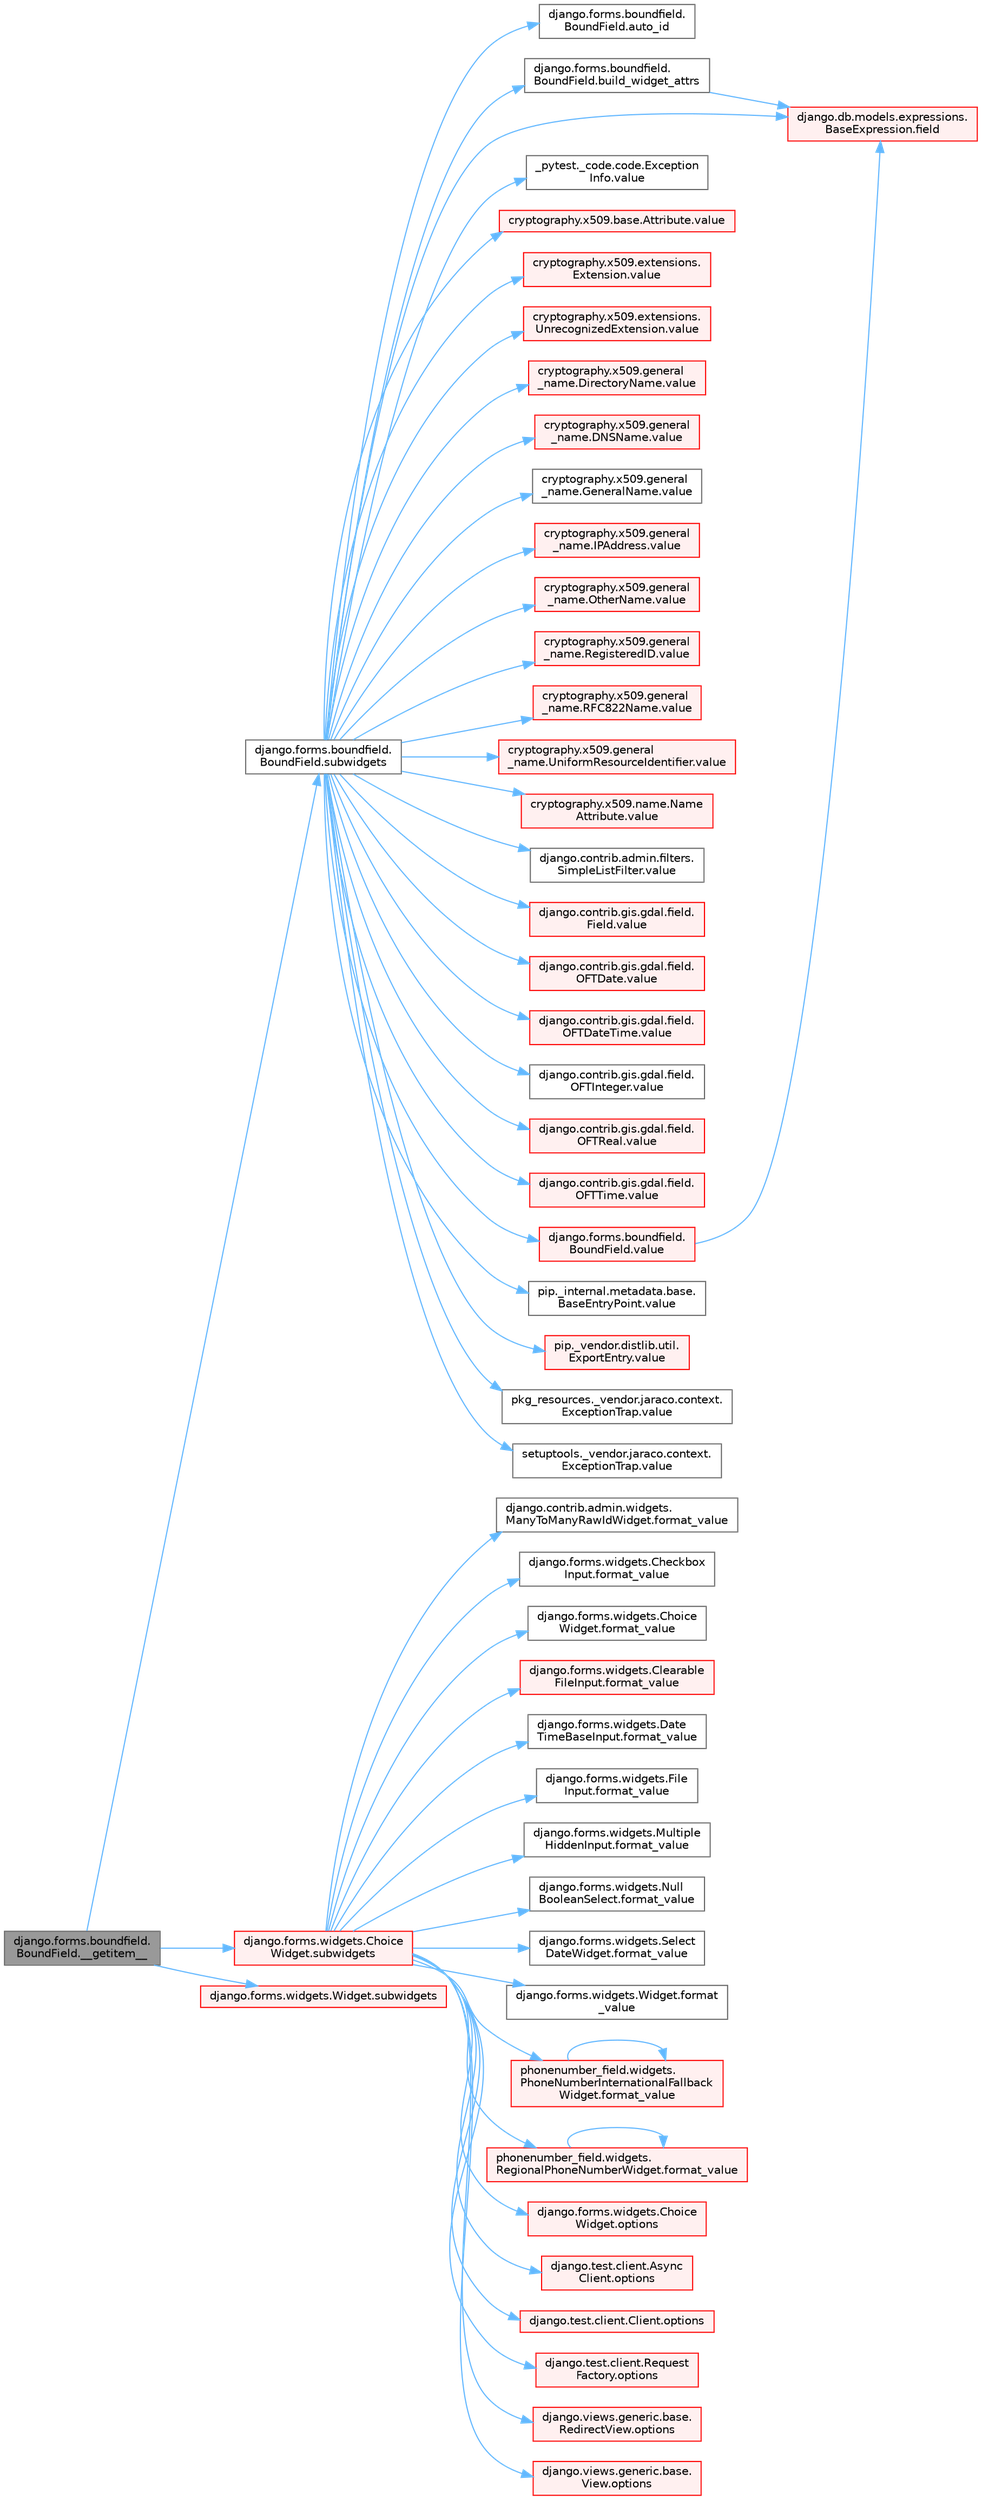 digraph "django.forms.boundfield.BoundField.__getitem__"
{
 // LATEX_PDF_SIZE
  bgcolor="transparent";
  edge [fontname=Helvetica,fontsize=10,labelfontname=Helvetica,labelfontsize=10];
  node [fontname=Helvetica,fontsize=10,shape=box,height=0.2,width=0.4];
  rankdir="LR";
  Node1 [id="Node000001",label="django.forms.boundfield.\lBoundField.__getitem__",height=0.2,width=0.4,color="gray40", fillcolor="grey60", style="filled", fontcolor="black",tooltip=" "];
  Node1 -> Node2 [id="edge1_Node000001_Node000002",color="steelblue1",style="solid",tooltip=" "];
  Node2 [id="Node000002",label="django.forms.boundfield.\lBoundField.subwidgets",height=0.2,width=0.4,color="grey40", fillcolor="white", style="filled",URL="$classdjango_1_1forms_1_1boundfield_1_1_bound_field.html#a149d988039e4fea1aaa5913d91c92e1e",tooltip=" "];
  Node2 -> Node3 [id="edge2_Node000002_Node000003",color="steelblue1",style="solid",tooltip=" "];
  Node3 [id="Node000003",label="django.forms.boundfield.\lBoundField.auto_id",height=0.2,width=0.4,color="grey40", fillcolor="white", style="filled",URL="$classdjango_1_1forms_1_1boundfield_1_1_bound_field.html#ae7b115e17041dcc8625b27f5e055a47c",tooltip=" "];
  Node2 -> Node4 [id="edge3_Node000002_Node000004",color="steelblue1",style="solid",tooltip=" "];
  Node4 [id="Node000004",label="django.forms.boundfield.\lBoundField.build_widget_attrs",height=0.2,width=0.4,color="grey40", fillcolor="white", style="filled",URL="$classdjango_1_1forms_1_1boundfield_1_1_bound_field.html#a2af85cee25fc51aa95c98f61d3590615",tooltip=" "];
  Node4 -> Node5 [id="edge4_Node000004_Node000005",color="steelblue1",style="solid",tooltip=" "];
  Node5 [id="Node000005",label="django.db.models.expressions.\lBaseExpression.field",height=0.2,width=0.4,color="red", fillcolor="#FFF0F0", style="filled",URL="$classdjango_1_1db_1_1models_1_1expressions_1_1_base_expression.html#a70aeb35391ada82c2e9f02b1c3ac150c",tooltip=" "];
  Node2 -> Node5 [id="edge5_Node000002_Node000005",color="steelblue1",style="solid",tooltip=" "];
  Node2 -> Node494 [id="edge6_Node000002_Node000494",color="steelblue1",style="solid",tooltip=" "];
  Node494 [id="Node000494",label="_pytest._code.code.Exception\lInfo.value",height=0.2,width=0.4,color="grey40", fillcolor="white", style="filled",URL="$class__pytest_1_1__code_1_1code_1_1_exception_info.html#a65675b4b4254ece8c2b96f442ffa6a75",tooltip=" "];
  Node2 -> Node495 [id="edge7_Node000002_Node000495",color="steelblue1",style="solid",tooltip=" "];
  Node495 [id="Node000495",label="cryptography.x509.base.Attribute.value",height=0.2,width=0.4,color="red", fillcolor="#FFF0F0", style="filled",URL="$classcryptography_1_1x509_1_1base_1_1_attribute.html#a60472bf1e6c7d1a19111b910c23c097a",tooltip=" "];
  Node2 -> Node499 [id="edge8_Node000002_Node000499",color="steelblue1",style="solid",tooltip=" "];
  Node499 [id="Node000499",label="cryptography.x509.extensions.\lExtension.value",height=0.2,width=0.4,color="red", fillcolor="#FFF0F0", style="filled",URL="$classcryptography_1_1x509_1_1extensions_1_1_extension.html#a8c49255768af4af1c07670fd09fe42a7",tooltip=" "];
  Node2 -> Node500 [id="edge9_Node000002_Node000500",color="steelblue1",style="solid",tooltip=" "];
  Node500 [id="Node000500",label="cryptography.x509.extensions.\lUnrecognizedExtension.value",height=0.2,width=0.4,color="red", fillcolor="#FFF0F0", style="filled",URL="$classcryptography_1_1x509_1_1extensions_1_1_unrecognized_extension.html#a9992d78623e649a72caf3f3ce5a2c0f9",tooltip=" "];
  Node2 -> Node501 [id="edge10_Node000002_Node000501",color="steelblue1",style="solid",tooltip=" "];
  Node501 [id="Node000501",label="cryptography.x509.general\l_name.DirectoryName.value",height=0.2,width=0.4,color="red", fillcolor="#FFF0F0", style="filled",URL="$classcryptography_1_1x509_1_1general__name_1_1_directory_name.html#a68ccf077d3347ac26ff3c85cb234c9fe",tooltip=" "];
  Node2 -> Node502 [id="edge11_Node000002_Node000502",color="steelblue1",style="solid",tooltip=" "];
  Node502 [id="Node000502",label="cryptography.x509.general\l_name.DNSName.value",height=0.2,width=0.4,color="red", fillcolor="#FFF0F0", style="filled",URL="$classcryptography_1_1x509_1_1general__name_1_1_d_n_s_name.html#a93b054a2226f3b5f15aa11e51e8b2357",tooltip=" "];
  Node2 -> Node503 [id="edge12_Node000002_Node000503",color="steelblue1",style="solid",tooltip=" "];
  Node503 [id="Node000503",label="cryptography.x509.general\l_name.GeneralName.value",height=0.2,width=0.4,color="grey40", fillcolor="white", style="filled",URL="$classcryptography_1_1x509_1_1general__name_1_1_general_name.html#a6eebdc32cba49fb672f0904be4be684a",tooltip=" "];
  Node2 -> Node504 [id="edge13_Node000002_Node000504",color="steelblue1",style="solid",tooltip=" "];
  Node504 [id="Node000504",label="cryptography.x509.general\l_name.IPAddress.value",height=0.2,width=0.4,color="red", fillcolor="#FFF0F0", style="filled",URL="$classcryptography_1_1x509_1_1general__name_1_1_i_p_address.html#a514cf4d34f9d4eac1db384e30bfd545c",tooltip=" "];
  Node2 -> Node505 [id="edge14_Node000002_Node000505",color="steelblue1",style="solid",tooltip=" "];
  Node505 [id="Node000505",label="cryptography.x509.general\l_name.OtherName.value",height=0.2,width=0.4,color="red", fillcolor="#FFF0F0", style="filled",URL="$classcryptography_1_1x509_1_1general__name_1_1_other_name.html#adc049986474090e83a8ff9ed596f53f6",tooltip=" "];
  Node2 -> Node506 [id="edge15_Node000002_Node000506",color="steelblue1",style="solid",tooltip=" "];
  Node506 [id="Node000506",label="cryptography.x509.general\l_name.RegisteredID.value",height=0.2,width=0.4,color="red", fillcolor="#FFF0F0", style="filled",URL="$classcryptography_1_1x509_1_1general__name_1_1_registered_i_d.html#a54915bad33598e65e1299ae76700053c",tooltip=" "];
  Node2 -> Node507 [id="edge16_Node000002_Node000507",color="steelblue1",style="solid",tooltip=" "];
  Node507 [id="Node000507",label="cryptography.x509.general\l_name.RFC822Name.value",height=0.2,width=0.4,color="red", fillcolor="#FFF0F0", style="filled",URL="$classcryptography_1_1x509_1_1general__name_1_1_r_f_c822_name.html#a63c29183b28ccc19efeb5894b261e70d",tooltip=" "];
  Node2 -> Node508 [id="edge17_Node000002_Node000508",color="steelblue1",style="solid",tooltip=" "];
  Node508 [id="Node000508",label="cryptography.x509.general\l_name.UniformResourceIdentifier.value",height=0.2,width=0.4,color="red", fillcolor="#FFF0F0", style="filled",URL="$classcryptography_1_1x509_1_1general__name_1_1_uniform_resource_identifier.html#a62c2508b5e9961e78426b268e20f412f",tooltip=" "];
  Node2 -> Node509 [id="edge18_Node000002_Node000509",color="steelblue1",style="solid",tooltip=" "];
  Node509 [id="Node000509",label="cryptography.x509.name.Name\lAttribute.value",height=0.2,width=0.4,color="red", fillcolor="#FFF0F0", style="filled",URL="$classcryptography_1_1x509_1_1name_1_1_name_attribute.html#af39a23a036a8c8a731fb74018c6c58f7",tooltip=" "];
  Node2 -> Node510 [id="edge19_Node000002_Node000510",color="steelblue1",style="solid",tooltip=" "];
  Node510 [id="Node000510",label="django.contrib.admin.filters.\lSimpleListFilter.value",height=0.2,width=0.4,color="grey40", fillcolor="white", style="filled",URL="$classdjango_1_1contrib_1_1admin_1_1filters_1_1_simple_list_filter.html#aefe5c6c5478d3d2560a882cadc9e7649",tooltip=" "];
  Node2 -> Node511 [id="edge20_Node000002_Node000511",color="steelblue1",style="solid",tooltip=" "];
  Node511 [id="Node000511",label="django.contrib.gis.gdal.field.\lField.value",height=0.2,width=0.4,color="red", fillcolor="#FFF0F0", style="filled",URL="$classdjango_1_1contrib_1_1gis_1_1gdal_1_1field_1_1_field.html#a0534fa49aaead023461bb9458776c33c",tooltip=" "];
  Node2 -> Node518 [id="edge21_Node000002_Node000518",color="steelblue1",style="solid",tooltip=" "];
  Node518 [id="Node000518",label="django.contrib.gis.gdal.field.\lOFTDate.value",height=0.2,width=0.4,color="red", fillcolor="#FFF0F0", style="filled",URL="$classdjango_1_1contrib_1_1gis_1_1gdal_1_1field_1_1_o_f_t_date.html#a1b70bed1d73b01c2dbbb215c85f318b1",tooltip=" "];
  Node2 -> Node521 [id="edge22_Node000002_Node000521",color="steelblue1",style="solid",tooltip=" "];
  Node521 [id="Node000521",label="django.contrib.gis.gdal.field.\lOFTDateTime.value",height=0.2,width=0.4,color="red", fillcolor="#FFF0F0", style="filled",URL="$classdjango_1_1contrib_1_1gis_1_1gdal_1_1field_1_1_o_f_t_date_time.html#a90dc99581d0efab92ef193eaea54300e",tooltip=" "];
  Node2 -> Node522 [id="edge23_Node000002_Node000522",color="steelblue1",style="solid",tooltip=" "];
  Node522 [id="Node000522",label="django.contrib.gis.gdal.field.\lOFTInteger.value",height=0.2,width=0.4,color="grey40", fillcolor="white", style="filled",URL="$classdjango_1_1contrib_1_1gis_1_1gdal_1_1field_1_1_o_f_t_integer.html#ae8b59256eee84f0198bfe27ae73c2f40",tooltip=" "];
  Node2 -> Node523 [id="edge24_Node000002_Node000523",color="steelblue1",style="solid",tooltip=" "];
  Node523 [id="Node000523",label="django.contrib.gis.gdal.field.\lOFTReal.value",height=0.2,width=0.4,color="red", fillcolor="#FFF0F0", style="filled",URL="$classdjango_1_1contrib_1_1gis_1_1gdal_1_1field_1_1_o_f_t_real.html#af38e5fdd4622d4f12649b8b882dae3c9",tooltip=" "];
  Node2 -> Node525 [id="edge25_Node000002_Node000525",color="steelblue1",style="solid",tooltip=" "];
  Node525 [id="Node000525",label="django.contrib.gis.gdal.field.\lOFTTime.value",height=0.2,width=0.4,color="red", fillcolor="#FFF0F0", style="filled",URL="$classdjango_1_1contrib_1_1gis_1_1gdal_1_1field_1_1_o_f_t_time.html#a5409d5a314e03fe5dec94170182a1942",tooltip=" "];
  Node2 -> Node526 [id="edge26_Node000002_Node000526",color="steelblue1",style="solid",tooltip=" "];
  Node526 [id="Node000526",label="django.forms.boundfield.\lBoundField.value",height=0.2,width=0.4,color="red", fillcolor="#FFF0F0", style="filled",URL="$classdjango_1_1forms_1_1boundfield_1_1_bound_field.html#a477fc97c541321eb1218c4287678ce5e",tooltip=" "];
  Node526 -> Node5 [id="edge27_Node000526_Node000005",color="steelblue1",style="solid",tooltip=" "];
  Node2 -> Node610 [id="edge28_Node000002_Node000610",color="steelblue1",style="solid",tooltip=" "];
  Node610 [id="Node000610",label="pip._internal.metadata.base.\lBaseEntryPoint.value",height=0.2,width=0.4,color="grey40", fillcolor="white", style="filled",URL="$classpip_1_1__internal_1_1metadata_1_1base_1_1_base_entry_point.html#a446ba6422d9cd9c14da8fdd2cbb91a25",tooltip=" "];
  Node2 -> Node611 [id="edge29_Node000002_Node000611",color="steelblue1",style="solid",tooltip=" "];
  Node611 [id="Node000611",label="pip._vendor.distlib.util.\lExportEntry.value",height=0.2,width=0.4,color="red", fillcolor="#FFF0F0", style="filled",URL="$classpip_1_1__vendor_1_1distlib_1_1util_1_1_export_entry.html#a7c58cd5235937bd538b1c0583bd51fda",tooltip=" "];
  Node2 -> Node614 [id="edge30_Node000002_Node000614",color="steelblue1",style="solid",tooltip=" "];
  Node614 [id="Node000614",label="pkg_resources._vendor.jaraco.context.\lExceptionTrap.value",height=0.2,width=0.4,color="grey40", fillcolor="white", style="filled",URL="$classpkg__resources_1_1__vendor_1_1jaraco_1_1context_1_1_exception_trap.html#a39fb0ebf79a980f43ac06486340130e5",tooltip=" "];
  Node2 -> Node615 [id="edge31_Node000002_Node000615",color="steelblue1",style="solid",tooltip=" "];
  Node615 [id="Node000615",label="setuptools._vendor.jaraco.context.\lExceptionTrap.value",height=0.2,width=0.4,color="grey40", fillcolor="white", style="filled",URL="$classsetuptools_1_1__vendor_1_1jaraco_1_1context_1_1_exception_trap.html#a92eaef82df6b864df0489085d65435f1",tooltip=" "];
  Node1 -> Node4511 [id="edge32_Node000001_Node004511",color="steelblue1",style="solid",tooltip=" "];
  Node4511 [id="Node004511",label="django.forms.widgets.Choice\lWidget.subwidgets",height=0.2,width=0.4,color="red", fillcolor="#FFF0F0", style="filled",URL="$classdjango_1_1forms_1_1widgets_1_1_choice_widget.html#aab03e5a77535b14da96a4dbd7ca057e4",tooltip=" "];
  Node4511 -> Node4512 [id="edge33_Node004511_Node004512",color="steelblue1",style="solid",tooltip=" "];
  Node4512 [id="Node004512",label="django.contrib.admin.widgets.\lManyToManyRawIdWidget.format_value",height=0.2,width=0.4,color="grey40", fillcolor="white", style="filled",URL="$classdjango_1_1contrib_1_1admin_1_1widgets_1_1_many_to_many_raw_id_widget.html#a6ba243c63425e44f8d25c69e8493da13",tooltip=" "];
  Node4511 -> Node4513 [id="edge34_Node004511_Node004513",color="steelblue1",style="solid",tooltip=" "];
  Node4513 [id="Node004513",label="django.forms.widgets.Checkbox\lInput.format_value",height=0.2,width=0.4,color="grey40", fillcolor="white", style="filled",URL="$classdjango_1_1forms_1_1widgets_1_1_checkbox_input.html#aa098385b11fb675bc7d267554b9e701a",tooltip=" "];
  Node4511 -> Node4514 [id="edge35_Node004511_Node004514",color="steelblue1",style="solid",tooltip=" "];
  Node4514 [id="Node004514",label="django.forms.widgets.Choice\lWidget.format_value",height=0.2,width=0.4,color="grey40", fillcolor="white", style="filled",URL="$classdjango_1_1forms_1_1widgets_1_1_choice_widget.html#aadcfff445d9cc2f36be51911d8764f41",tooltip=" "];
  Node4511 -> Node4515 [id="edge36_Node004511_Node004515",color="steelblue1",style="solid",tooltip=" "];
  Node4515 [id="Node004515",label="django.forms.widgets.Clearable\lFileInput.format_value",height=0.2,width=0.4,color="red", fillcolor="#FFF0F0", style="filled",URL="$classdjango_1_1forms_1_1widgets_1_1_clearable_file_input.html#af264c74dde6e0d301094e942bff8222e",tooltip=" "];
  Node4511 -> Node4516 [id="edge37_Node004511_Node004516",color="steelblue1",style="solid",tooltip=" "];
  Node4516 [id="Node004516",label="django.forms.widgets.Date\lTimeBaseInput.format_value",height=0.2,width=0.4,color="grey40", fillcolor="white", style="filled",URL="$classdjango_1_1forms_1_1widgets_1_1_date_time_base_input.html#a4f218dfd88bb52ee34279074cde3c693",tooltip=" "];
  Node4511 -> Node4517 [id="edge38_Node004511_Node004517",color="steelblue1",style="solid",tooltip=" "];
  Node4517 [id="Node004517",label="django.forms.widgets.File\lInput.format_value",height=0.2,width=0.4,color="grey40", fillcolor="white", style="filled",URL="$classdjango_1_1forms_1_1widgets_1_1_file_input.html#a645024bf02c00a0eaaf246b3e4d65895",tooltip=" "];
  Node4511 -> Node4518 [id="edge39_Node004511_Node004518",color="steelblue1",style="solid",tooltip=" "];
  Node4518 [id="Node004518",label="django.forms.widgets.Multiple\lHiddenInput.format_value",height=0.2,width=0.4,color="grey40", fillcolor="white", style="filled",URL="$classdjango_1_1forms_1_1widgets_1_1_multiple_hidden_input.html#a3f71b37398293cd284480db4a67382e5",tooltip=" "];
  Node4511 -> Node4519 [id="edge40_Node004511_Node004519",color="steelblue1",style="solid",tooltip=" "];
  Node4519 [id="Node004519",label="django.forms.widgets.Null\lBooleanSelect.format_value",height=0.2,width=0.4,color="grey40", fillcolor="white", style="filled",URL="$classdjango_1_1forms_1_1widgets_1_1_null_boolean_select.html#a7a323f6626261f730b9b655fd4d50c1a",tooltip=" "];
  Node4511 -> Node4520 [id="edge41_Node004511_Node004520",color="steelblue1",style="solid",tooltip=" "];
  Node4520 [id="Node004520",label="django.forms.widgets.Select\lDateWidget.format_value",height=0.2,width=0.4,color="grey40", fillcolor="white", style="filled",URL="$classdjango_1_1forms_1_1widgets_1_1_select_date_widget.html#a4ebb874c9996492b23da88ab19d0b18f",tooltip=" "];
  Node4511 -> Node4521 [id="edge42_Node004511_Node004521",color="steelblue1",style="solid",tooltip=" "];
  Node4521 [id="Node004521",label="django.forms.widgets.Widget.format\l_value",height=0.2,width=0.4,color="grey40", fillcolor="white", style="filled",URL="$classdjango_1_1forms_1_1widgets_1_1_widget.html#a7dd5702995247834b2c50d2b79c15d5a",tooltip=" "];
  Node4511 -> Node4522 [id="edge43_Node004511_Node004522",color="steelblue1",style="solid",tooltip=" "];
  Node4522 [id="Node004522",label="phonenumber_field.widgets.\lPhoneNumberInternationalFallback\lWidget.format_value",height=0.2,width=0.4,color="red", fillcolor="#FFF0F0", style="filled",URL="$classphonenumber__field_1_1widgets_1_1_phone_number_international_fallback_widget.html#ac334765e3bb77882cb5cf33327143123",tooltip=" "];
  Node4522 -> Node4522 [id="edge44_Node004522_Node004522",color="steelblue1",style="solid",tooltip=" "];
  Node4511 -> Node4523 [id="edge45_Node004511_Node004523",color="steelblue1",style="solid",tooltip=" "];
  Node4523 [id="Node004523",label="phonenumber_field.widgets.\lRegionalPhoneNumberWidget.format_value",height=0.2,width=0.4,color="red", fillcolor="#FFF0F0", style="filled",URL="$classphonenumber__field_1_1widgets_1_1_regional_phone_number_widget.html#a9d30f821afeff9e0a660a94cb2c7a17a",tooltip=" "];
  Node4523 -> Node4523 [id="edge46_Node004523_Node004523",color="steelblue1",style="solid",tooltip=" "];
  Node4511 -> Node255 [id="edge47_Node004511_Node000255",color="steelblue1",style="solid",tooltip=" "];
  Node255 [id="Node000255",label="django.forms.widgets.Choice\lWidget.options",height=0.2,width=0.4,color="red", fillcolor="#FFF0F0", style="filled",URL="$classdjango_1_1forms_1_1widgets_1_1_choice_widget.html#a8575b90386fc2027f38ea00133cef250",tooltip=" "];
  Node4511 -> Node1443 [id="edge48_Node004511_Node001443",color="steelblue1",style="solid",tooltip=" "];
  Node1443 [id="Node001443",label="django.test.client.Async\lClient.options",height=0.2,width=0.4,color="red", fillcolor="#FFF0F0", style="filled",URL="$classdjango_1_1test_1_1client_1_1_async_client.html#a84509c6347cbc018e6335b924ec841a2",tooltip=" "];
  Node4511 -> Node1644 [id="edge49_Node004511_Node001644",color="steelblue1",style="solid",tooltip=" "];
  Node1644 [id="Node001644",label="django.test.client.Client.options",height=0.2,width=0.4,color="red", fillcolor="#FFF0F0", style="filled",URL="$classdjango_1_1test_1_1client_1_1_client.html#a839ea6375ca2184b3b60550938b6824c",tooltip=" "];
  Node4511 -> Node1646 [id="edge50_Node004511_Node001646",color="steelblue1",style="solid",tooltip=" "];
  Node1646 [id="Node001646",label="django.test.client.Request\lFactory.options",height=0.2,width=0.4,color="red", fillcolor="#FFF0F0", style="filled",URL="$classdjango_1_1test_1_1client_1_1_request_factory.html#a438a7e1be2437d680cd78d11dee77c54",tooltip=" "];
  Node4511 -> Node1650 [id="edge51_Node004511_Node001650",color="steelblue1",style="solid",tooltip=" "];
  Node1650 [id="Node001650",label="django.views.generic.base.\lRedirectView.options",height=0.2,width=0.4,color="red", fillcolor="#FFF0F0", style="filled",URL="$classdjango_1_1views_1_1generic_1_1base_1_1_redirect_view.html#a444de156c79647344c987295c47a76e1",tooltip=" "];
  Node4511 -> Node2269 [id="edge52_Node004511_Node002269",color="steelblue1",style="solid",tooltip=" "];
  Node2269 [id="Node002269",label="django.views.generic.base.\lView.options",height=0.2,width=0.4,color="red", fillcolor="#FFF0F0", style="filled",URL="$classdjango_1_1views_1_1generic_1_1base_1_1_view.html#a4d1dc440a5bae11bd7859d20ca9948e1",tooltip=" "];
  Node1 -> Node4524 [id="edge53_Node000001_Node004524",color="steelblue1",style="solid",tooltip=" "];
  Node4524 [id="Node004524",label="django.forms.widgets.Widget.subwidgets",height=0.2,width=0.4,color="red", fillcolor="#FFF0F0", style="filled",URL="$classdjango_1_1forms_1_1widgets_1_1_widget.html#aa7150e1ff3facbcd2285e01e96169f08",tooltip=" "];
}
